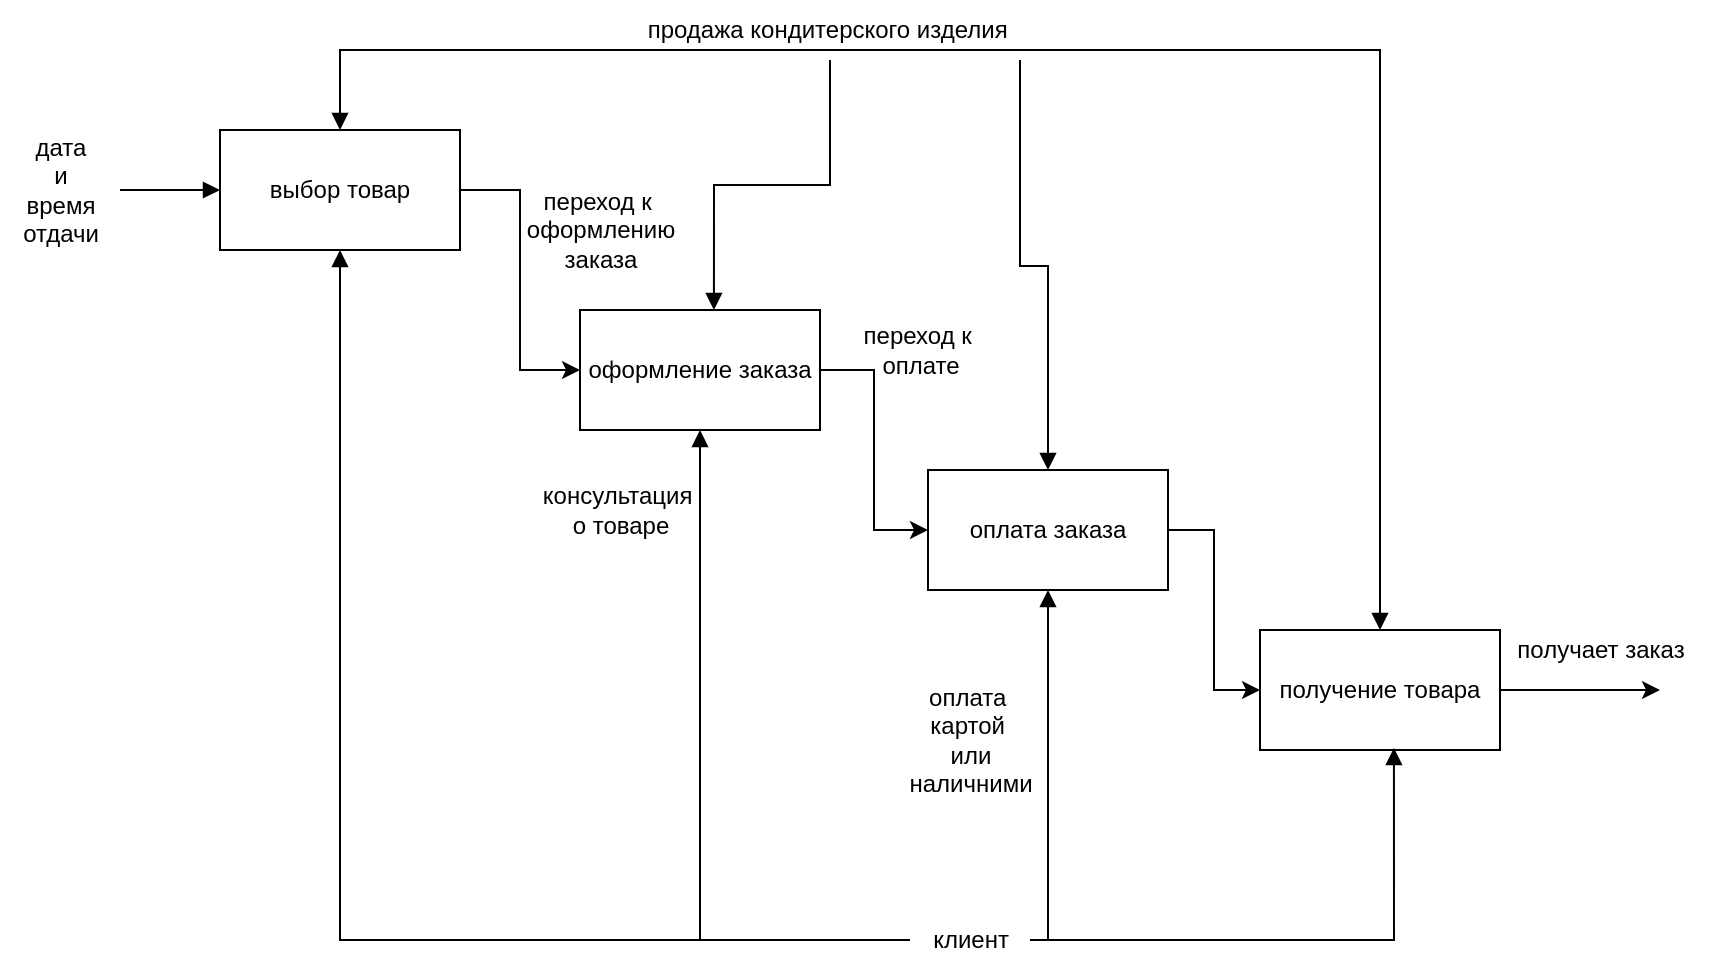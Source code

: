 <mxfile version="20.6.2" type="device"><diagram id="XMWLqCBZk73N2EKBlw8w" name="�������� 1"><mxGraphModel dx="1647" dy="1646" grid="1" gridSize="10" guides="1" tooltips="1" connect="1" arrows="1" fold="1" page="1" pageScale="1" pageWidth="827" pageHeight="1169" math="0" shadow="0"><root><mxCell id="0"/><mxCell id="1" parent="0"/><mxCell id="XZL8cXnn8KVkFYBGzCE_-13" style="edgeStyle=orthogonalEdgeStyle;rounded=0;orthogonalLoop=1;jettySize=auto;html=1;exitX=1;exitY=0.5;exitDx=0;exitDy=0;" parent="1" source="XZL8cXnn8KVkFYBGzCE_-1" edge="1"><mxGeometry relative="1" as="geometry"><mxPoint x="660" y="340" as="targetPoint"/></mxGeometry></mxCell><mxCell id="XZL8cXnn8KVkFYBGzCE_-1" value="получение товара" style="rounded=0;whiteSpace=wrap;html=1;" parent="1" vertex="1"><mxGeometry x="460" y="310" width="120" height="60" as="geometry"/></mxCell><mxCell id="XZL8cXnn8KVkFYBGzCE_-9" style="edgeStyle=orthogonalEdgeStyle;rounded=0;orthogonalLoop=1;jettySize=auto;html=1;exitX=1;exitY=0.5;exitDx=0;exitDy=0;entryX=0;entryY=0.5;entryDx=0;entryDy=0;" parent="1" source="XZL8cXnn8KVkFYBGzCE_-4" target="XZL8cXnn8KVkFYBGzCE_-1" edge="1"><mxGeometry relative="1" as="geometry"/></mxCell><mxCell id="XZL8cXnn8KVkFYBGzCE_-4" value="оплата заказа" style="rounded=0;whiteSpace=wrap;html=1;" parent="1" vertex="1"><mxGeometry x="294" y="230" width="120" height="60" as="geometry"/></mxCell><mxCell id="XZL8cXnn8KVkFYBGzCE_-8" style="edgeStyle=orthogonalEdgeStyle;rounded=0;orthogonalLoop=1;jettySize=auto;html=1;exitX=1;exitY=0.5;exitDx=0;exitDy=0;entryX=0;entryY=0.5;entryDx=0;entryDy=0;" parent="1" source="XZL8cXnn8KVkFYBGzCE_-5" target="XZL8cXnn8KVkFYBGzCE_-4" edge="1"><mxGeometry relative="1" as="geometry"/></mxCell><mxCell id="XZL8cXnn8KVkFYBGzCE_-5" value="оформление заказа" style="rounded=0;whiteSpace=wrap;html=1;" parent="1" vertex="1"><mxGeometry x="120" y="150" width="120" height="60" as="geometry"/></mxCell><mxCell id="XZL8cXnn8KVkFYBGzCE_-7" style="edgeStyle=orthogonalEdgeStyle;rounded=0;orthogonalLoop=1;jettySize=auto;html=1;exitX=1;exitY=0.5;exitDx=0;exitDy=0;entryX=0;entryY=0.5;entryDx=0;entryDy=0;" parent="1" source="XZL8cXnn8KVkFYBGzCE_-6" target="XZL8cXnn8KVkFYBGzCE_-5" edge="1"><mxGeometry relative="1" as="geometry"/></mxCell><mxCell id="XZL8cXnn8KVkFYBGzCE_-10" style="edgeStyle=orthogonalEdgeStyle;rounded=0;orthogonalLoop=1;jettySize=auto;html=1;exitX=0.5;exitY=0;exitDx=0;exitDy=0;entryX=0.5;entryY=0;entryDx=0;entryDy=0;endArrow=block;endFill=1;startArrow=block;startFill=1;" parent="1" source="XZL8cXnn8KVkFYBGzCE_-6" target="XZL8cXnn8KVkFYBGzCE_-1" edge="1"><mxGeometry relative="1" as="geometry"><Array as="points"><mxPoint y="20"/><mxPoint x="520" y="20"/></Array></mxGeometry></mxCell><mxCell id="XZL8cXnn8KVkFYBGzCE_-6" value="выбор товар" style="rounded=0;whiteSpace=wrap;html=1;" parent="1" vertex="1"><mxGeometry x="-60" y="60" width="120" height="60" as="geometry"/></mxCell><mxCell id="AAGBSt6Xez_M9WeFsX8G-3" style="edgeStyle=orthogonalEdgeStyle;rounded=0;orthogonalLoop=1;jettySize=auto;html=1;entryX=0.558;entryY=0;entryDx=0;entryDy=0;entryPerimeter=0;startArrow=none;startFill=0;endArrow=block;endFill=1;" edge="1" parent="1" source="XZL8cXnn8KVkFYBGzCE_-11" target="XZL8cXnn8KVkFYBGzCE_-5"><mxGeometry relative="1" as="geometry"/></mxCell><mxCell id="AAGBSt6Xez_M9WeFsX8G-6" style="edgeStyle=orthogonalEdgeStyle;rounded=0;orthogonalLoop=1;jettySize=auto;html=1;startArrow=none;startFill=0;endArrow=block;endFill=1;" edge="1" parent="1" source="XZL8cXnn8KVkFYBGzCE_-11" target="XZL8cXnn8KVkFYBGzCE_-4"><mxGeometry relative="1" as="geometry"><Array as="points"><mxPoint x="340" y="128"/><mxPoint x="354" y="128"/></Array></mxGeometry></mxCell><mxCell id="XZL8cXnn8KVkFYBGzCE_-11" value="продажа кондитерского изделия&amp;nbsp;" style="text;html=1;align=center;verticalAlign=middle;resizable=0;points=[];autosize=1;strokeColor=none;fillColor=none;container=1;" parent="1" vertex="1"><mxGeometry x="140" y="-5" width="210" height="30" as="geometry"/></mxCell><mxCell id="XZL8cXnn8KVkFYBGzCE_-14" value="получает заказ" style="text;html=1;align=center;verticalAlign=middle;resizable=0;points=[];autosize=1;strokeColor=none;fillColor=none;" parent="1" vertex="1"><mxGeometry x="575" y="305" width="110" height="30" as="geometry"/></mxCell><mxCell id="XZL8cXnn8KVkFYBGzCE_-16" value="переход к&amp;nbsp;&lt;br&gt;оплате" style="text;html=1;align=center;verticalAlign=middle;resizable=0;points=[];autosize=1;strokeColor=none;fillColor=none;" parent="1" vertex="1"><mxGeometry x="250" y="150" width="80" height="40" as="geometry"/></mxCell><mxCell id="XZL8cXnn8KVkFYBGzCE_-17" value="переход к&amp;nbsp;&lt;br&gt;оформлению&lt;br&gt;заказа" style="text;html=1;align=center;verticalAlign=middle;resizable=0;points=[];autosize=1;strokeColor=none;fillColor=none;" parent="1" vertex="1"><mxGeometry x="80" y="80" width="100" height="60" as="geometry"/></mxCell><mxCell id="AAGBSt6Xez_M9WeFsX8G-7" style="edgeStyle=orthogonalEdgeStyle;rounded=0;orthogonalLoop=1;jettySize=auto;html=1;entryX=0.5;entryY=1;entryDx=0;entryDy=0;startArrow=none;startFill=0;endArrow=block;endFill=1;" edge="1" parent="1" source="XZL8cXnn8KVkFYBGzCE_-20" target="XZL8cXnn8KVkFYBGzCE_-5"><mxGeometry relative="1" as="geometry"/></mxCell><mxCell id="AAGBSt6Xez_M9WeFsX8G-8" style="edgeStyle=orthogonalEdgeStyle;rounded=0;orthogonalLoop=1;jettySize=auto;html=1;entryX=0.5;entryY=1;entryDx=0;entryDy=0;startArrow=none;startFill=0;endArrow=block;endFill=1;" edge="1" parent="1" source="XZL8cXnn8KVkFYBGzCE_-20" target="XZL8cXnn8KVkFYBGzCE_-4"><mxGeometry relative="1" as="geometry"><Array as="points"><mxPoint x="354" y="465"/></Array></mxGeometry></mxCell><mxCell id="AAGBSt6Xez_M9WeFsX8G-9" style="edgeStyle=orthogonalEdgeStyle;rounded=0;orthogonalLoop=1;jettySize=auto;html=1;entryX=0.558;entryY=0.983;entryDx=0;entryDy=0;entryPerimeter=0;startArrow=none;startFill=0;endArrow=block;endFill=1;" edge="1" parent="1" source="XZL8cXnn8KVkFYBGzCE_-20" target="XZL8cXnn8KVkFYBGzCE_-1"><mxGeometry relative="1" as="geometry"/></mxCell><mxCell id="AAGBSt6Xez_M9WeFsX8G-10" style="edgeStyle=orthogonalEdgeStyle;rounded=0;orthogonalLoop=1;jettySize=auto;html=1;entryX=0.5;entryY=1;entryDx=0;entryDy=0;startArrow=none;startFill=0;endArrow=block;endFill=1;" edge="1" parent="1" source="XZL8cXnn8KVkFYBGzCE_-20" target="XZL8cXnn8KVkFYBGzCE_-6"><mxGeometry relative="1" as="geometry"/></mxCell><mxCell id="XZL8cXnn8KVkFYBGzCE_-20" value="клиент" style="text;html=1;align=center;verticalAlign=middle;resizable=0;points=[];autosize=1;strokeColor=none;fillColor=none;" parent="1" vertex="1"><mxGeometry x="285" y="450" width="60" height="30" as="geometry"/></mxCell><mxCell id="AAGBSt6Xez_M9WeFsX8G-1" style="edgeStyle=orthogonalEdgeStyle;rounded=0;orthogonalLoop=1;jettySize=auto;html=1;entryX=0;entryY=0.5;entryDx=0;entryDy=0;startArrow=none;startFill=0;endArrow=block;endFill=1;" edge="1" parent="1" source="XZL8cXnn8KVkFYBGzCE_-21" target="XZL8cXnn8KVkFYBGzCE_-6"><mxGeometry relative="1" as="geometry"/></mxCell><mxCell id="XZL8cXnn8KVkFYBGzCE_-21" value="дата&lt;br&gt;и&lt;br&gt;время&lt;br&gt;отдачи" style="text;html=1;align=center;verticalAlign=middle;resizable=0;points=[];autosize=1;strokeColor=none;fillColor=none;" parent="1" vertex="1"><mxGeometry x="-170" y="55" width="60" height="70" as="geometry"/></mxCell><mxCell id="XZL8cXnn8KVkFYBGzCE_-26" value="оплата&amp;nbsp;&lt;br&gt;картой&amp;nbsp;&lt;br&gt;или&lt;br&gt;наличними" style="text;html=1;align=center;verticalAlign=middle;resizable=0;points=[];autosize=1;strokeColor=none;fillColor=none;" parent="1" vertex="1"><mxGeometry x="270" y="330" width="90" height="70" as="geometry"/></mxCell><mxCell id="XZL8cXnn8KVkFYBGzCE_-30" value="консультация&amp;nbsp;&lt;br&gt;о товаре" style="text;html=1;align=center;verticalAlign=middle;resizable=0;points=[];autosize=1;strokeColor=none;fillColor=none;" parent="1" vertex="1"><mxGeometry x="90" y="230" width="100" height="40" as="geometry"/></mxCell></root></mxGraphModel></diagram></mxfile>